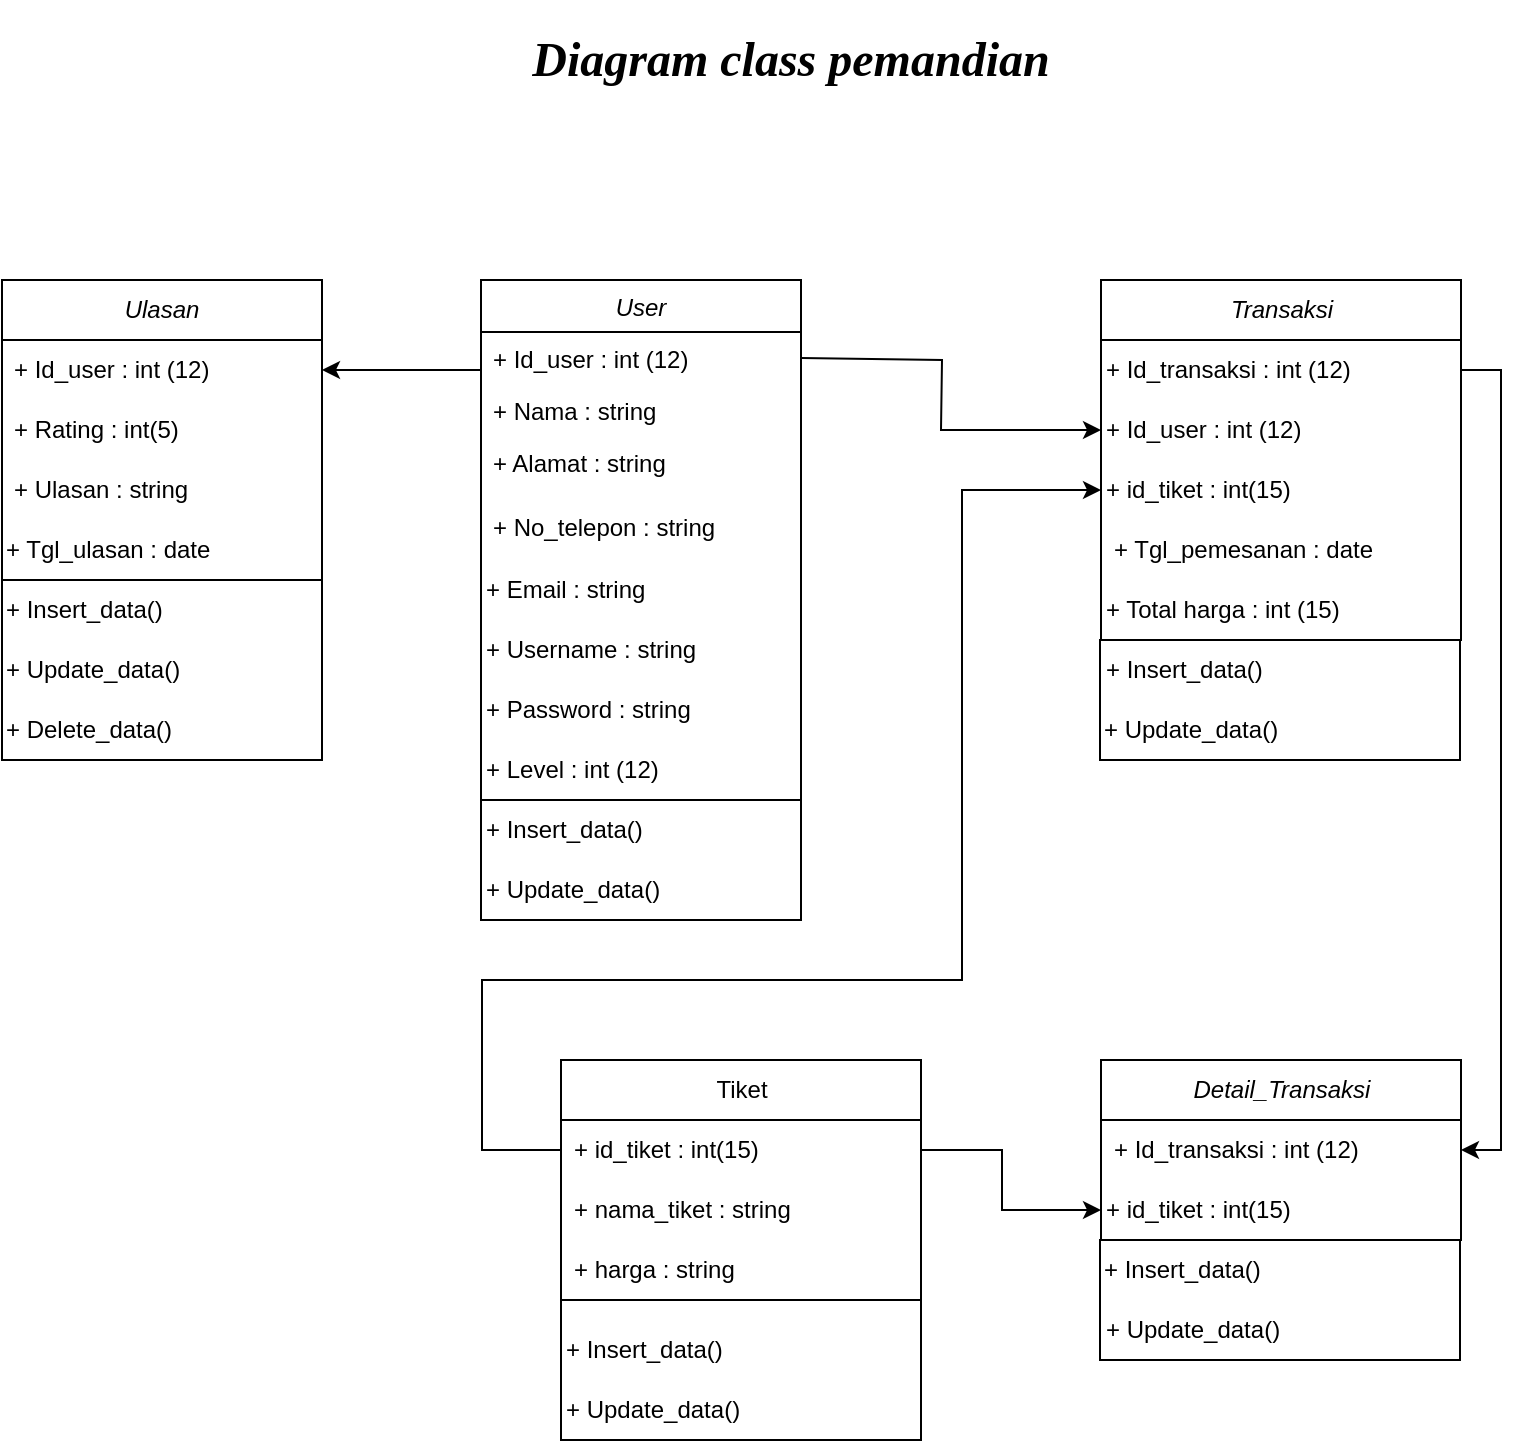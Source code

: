 <mxfile version="21.6.9" type="github">
  <diagram id="C5RBs43oDa-KdzZeNtuy" name="Page-1">
    <mxGraphModel dx="1434" dy="1965" grid="1" gridSize="10" guides="1" tooltips="1" connect="1" arrows="1" fold="1" page="1" pageScale="1" pageWidth="827" pageHeight="1169" math="0" shadow="0">
      <root>
        <mxCell id="WIyWlLk6GJQsqaUBKTNV-0" />
        <mxCell id="WIyWlLk6GJQsqaUBKTNV-1" parent="WIyWlLk6GJQsqaUBKTNV-0" />
        <mxCell id="zkfFHV4jXpPFQw0GAbJ--0" value="User" style="swimlane;fontStyle=2;align=center;verticalAlign=top;childLayout=stackLayout;horizontal=1;startSize=26;horizontalStack=0;resizeParent=1;resizeLast=0;collapsible=1;marginBottom=0;rounded=0;shadow=0;strokeWidth=1;" parent="WIyWlLk6GJQsqaUBKTNV-1" vertex="1">
          <mxGeometry x="279.5" y="130" width="160" height="260" as="geometry">
            <mxRectangle x="230" y="140" width="160" height="26" as="alternateBounds" />
          </mxGeometry>
        </mxCell>
        <mxCell id="zkfFHV4jXpPFQw0GAbJ--1" value="+ Id_user : int (12)" style="text;align=left;verticalAlign=top;spacingLeft=4;spacingRight=4;overflow=hidden;rotatable=0;points=[[0,0.5],[1,0.5]];portConstraint=eastwest;" parent="zkfFHV4jXpPFQw0GAbJ--0" vertex="1">
          <mxGeometry y="26" width="160" height="26" as="geometry" />
        </mxCell>
        <mxCell id="zkfFHV4jXpPFQw0GAbJ--2" value="+ Nama : string " style="text;align=left;verticalAlign=top;spacingLeft=4;spacingRight=4;overflow=hidden;rotatable=0;points=[[0,0.5],[1,0.5]];portConstraint=eastwest;rounded=0;shadow=0;html=0;" parent="zkfFHV4jXpPFQw0GAbJ--0" vertex="1">
          <mxGeometry y="52" width="160" height="26" as="geometry" />
        </mxCell>
        <mxCell id="zkfFHV4jXpPFQw0GAbJ--3" value="+ Alamat : string" style="text;align=left;verticalAlign=top;spacingLeft=4;spacingRight=4;overflow=hidden;rotatable=0;points=[[0,0.5],[1,0.5]];portConstraint=eastwest;rounded=0;shadow=0;html=0;" parent="zkfFHV4jXpPFQw0GAbJ--0" vertex="1">
          <mxGeometry y="78" width="160" height="32" as="geometry" />
        </mxCell>
        <mxCell id="zkfFHV4jXpPFQw0GAbJ--5" value="+ No_telepon : string" style="text;align=left;verticalAlign=top;spacingLeft=4;spacingRight=4;overflow=hidden;rotatable=0;points=[[0,0.5],[1,0.5]];portConstraint=eastwest;" parent="zkfFHV4jXpPFQw0GAbJ--0" vertex="1">
          <mxGeometry y="110" width="160" height="30" as="geometry" />
        </mxCell>
        <mxCell id="bZdzXyI9z17Q2TIN5yFZ-2" value="+ Email : string" style="text;html=1;align=left;verticalAlign=middle;resizable=0;points=[];autosize=1;strokeColor=none;fillColor=none;" parent="zkfFHV4jXpPFQw0GAbJ--0" vertex="1">
          <mxGeometry y="140" width="160" height="30" as="geometry" />
        </mxCell>
        <mxCell id="bZdzXyI9z17Q2TIN5yFZ-3" value="+ Username : string" style="text;html=1;align=left;verticalAlign=middle;resizable=0;points=[];autosize=1;strokeColor=none;fillColor=none;" parent="zkfFHV4jXpPFQw0GAbJ--0" vertex="1">
          <mxGeometry y="170" width="160" height="30" as="geometry" />
        </mxCell>
        <mxCell id="bZdzXyI9z17Q2TIN5yFZ-5" value="+ Password : string" style="text;html=1;align=left;verticalAlign=middle;resizable=0;points=[];autosize=1;strokeColor=none;fillColor=none;" parent="zkfFHV4jXpPFQw0GAbJ--0" vertex="1">
          <mxGeometry y="200" width="160" height="30" as="geometry" />
        </mxCell>
        <mxCell id="bZdzXyI9z17Q2TIN5yFZ-6" value="+ Level : int (12)" style="text;html=1;align=left;verticalAlign=middle;resizable=0;points=[];autosize=1;strokeColor=none;fillColor=none;" parent="zkfFHV4jXpPFQw0GAbJ--0" vertex="1">
          <mxGeometry y="230" width="160" height="30" as="geometry" />
        </mxCell>
        <mxCell id="bZdzXyI9z17Q2TIN5yFZ-7" value="&lt;h1&gt;Diagram class pemandian&lt;/h1&gt;" style="text;html=1;strokeColor=none;fillColor=none;spacing=5;spacingTop=-20;whiteSpace=wrap;overflow=hidden;rounded=0;fontFamily=Comic Sans MS;fontStyle=2;align=center;" parent="WIyWlLk6GJQsqaUBKTNV-1" vertex="1">
          <mxGeometry x="279" width="311" height="120" as="geometry" />
        </mxCell>
        <mxCell id="bZdzXyI9z17Q2TIN5yFZ-8" value="Transaksi" style="swimlane;fontStyle=2;childLayout=stackLayout;horizontal=1;startSize=30;horizontalStack=0;resizeParent=1;resizeParentMax=0;resizeLast=0;collapsible=1;marginBottom=0;whiteSpace=wrap;html=1;align=center;" parent="WIyWlLk6GJQsqaUBKTNV-1" vertex="1">
          <mxGeometry x="589.5" y="130" width="180" height="180" as="geometry" />
        </mxCell>
        <mxCell id="bZdzXyI9z17Q2TIN5yFZ-12" value="+ Id_transaksi : int (12)" style="text;html=1;align=left;verticalAlign=middle;resizable=0;points=[];autosize=1;strokeColor=none;fillColor=none;" parent="bZdzXyI9z17Q2TIN5yFZ-8" vertex="1">
          <mxGeometry y="30" width="180" height="30" as="geometry" />
        </mxCell>
        <mxCell id="bZdzXyI9z17Q2TIN5yFZ-14" value="+ Id_user : int (12)" style="text;html=1;strokeColor=none;fillColor=none;align=left;verticalAlign=middle;whiteSpace=wrap;rounded=0;" parent="bZdzXyI9z17Q2TIN5yFZ-8" vertex="1">
          <mxGeometry y="60" width="180" height="30" as="geometry" />
        </mxCell>
        <mxCell id="GgGR35YTeNyq6CzXl1q5-1" value="+ id_tiket : int(15)" style="text;html=1;strokeColor=none;fillColor=none;align=left;verticalAlign=middle;whiteSpace=wrap;rounded=0;" vertex="1" parent="bZdzXyI9z17Q2TIN5yFZ-8">
          <mxGeometry y="90" width="180" height="30" as="geometry" />
        </mxCell>
        <mxCell id="bZdzXyI9z17Q2TIN5yFZ-24" value="+ Tgl_pemesanan : date" style="text;strokeColor=none;fillColor=none;align=left;verticalAlign=middle;spacingLeft=4;spacingRight=4;overflow=hidden;points=[[0,0.5],[1,0.5]];portConstraint=eastwest;rotatable=0;whiteSpace=wrap;html=1;" parent="bZdzXyI9z17Q2TIN5yFZ-8" vertex="1">
          <mxGeometry y="120" width="180" height="30" as="geometry" />
        </mxCell>
        <mxCell id="bZdzXyI9z17Q2TIN5yFZ-27" value="+ Total harga : int (15)" style="text;html=1;align=left;verticalAlign=middle;resizable=0;points=[];autosize=1;strokeColor=none;fillColor=none;" parent="bZdzXyI9z17Q2TIN5yFZ-8" vertex="1">
          <mxGeometry y="150" width="180" height="30" as="geometry" />
        </mxCell>
        <mxCell id="bZdzXyI9z17Q2TIN5yFZ-21" value="" style="endArrow=classic;html=1;rounded=0;entryX=0;entryY=0.5;entryDx=0;entryDy=0;exitX=1;exitY=0.5;exitDx=0;exitDy=0;" parent="WIyWlLk6GJQsqaUBKTNV-1" source="zkfFHV4jXpPFQw0GAbJ--1" target="bZdzXyI9z17Q2TIN5yFZ-14" edge="1">
          <mxGeometry width="50" height="50" relative="1" as="geometry">
            <mxPoint x="409.5" y="250" as="sourcePoint" />
            <mxPoint x="459.5" y="200" as="targetPoint" />
            <Array as="points">
              <mxPoint x="510" y="170" />
              <mxPoint x="509.5" y="205" />
            </Array>
          </mxGeometry>
        </mxCell>
        <mxCell id="bZdzXyI9z17Q2TIN5yFZ-22" value="Detail_Transaksi" style="swimlane;fontStyle=2;childLayout=stackLayout;horizontal=1;startSize=30;horizontalStack=0;resizeParent=1;resizeParentMax=0;resizeLast=0;collapsible=1;marginBottom=0;whiteSpace=wrap;html=1;" parent="WIyWlLk6GJQsqaUBKTNV-1" vertex="1">
          <mxGeometry x="589.5" y="520" width="180" height="90" as="geometry" />
        </mxCell>
        <mxCell id="bZdzXyI9z17Q2TIN5yFZ-23" value="+ Id_transaksi : int (12)" style="text;strokeColor=none;fillColor=none;align=left;verticalAlign=middle;spacingLeft=4;spacingRight=4;overflow=hidden;points=[[0,0.5],[1,0.5]];portConstraint=eastwest;rotatable=0;whiteSpace=wrap;html=1;" parent="bZdzXyI9z17Q2TIN5yFZ-22" vertex="1">
          <mxGeometry y="30" width="180" height="30" as="geometry" />
        </mxCell>
        <mxCell id="q7G46-U3BFMLBMp6E7OQ-12" value="+ id_tiket : int(15)" style="text;html=1;strokeColor=none;fillColor=none;align=left;verticalAlign=middle;whiteSpace=wrap;rounded=0;" parent="bZdzXyI9z17Q2TIN5yFZ-22" vertex="1">
          <mxGeometry y="60" width="180" height="30" as="geometry" />
        </mxCell>
        <mxCell id="bZdzXyI9z17Q2TIN5yFZ-29" value="&lt;i&gt;Ulasan&lt;/i&gt;" style="swimlane;fontStyle=0;childLayout=stackLayout;horizontal=1;startSize=30;horizontalStack=0;resizeParent=1;resizeParentMax=0;resizeLast=0;collapsible=1;marginBottom=0;whiteSpace=wrap;html=1;align=center;" parent="WIyWlLk6GJQsqaUBKTNV-1" vertex="1">
          <mxGeometry x="40" y="130" width="160" height="150" as="geometry" />
        </mxCell>
        <mxCell id="bZdzXyI9z17Q2TIN5yFZ-30" value="+ Id_user : int (12)" style="text;strokeColor=none;fillColor=none;align=left;verticalAlign=middle;spacingLeft=4;spacingRight=4;overflow=hidden;points=[[0,0.5],[1,0.5]];portConstraint=eastwest;rotatable=0;whiteSpace=wrap;html=1;" parent="bZdzXyI9z17Q2TIN5yFZ-29" vertex="1">
          <mxGeometry y="30" width="160" height="30" as="geometry" />
        </mxCell>
        <mxCell id="bZdzXyI9z17Q2TIN5yFZ-31" value="+ Rating : int(5)" style="text;strokeColor=none;fillColor=none;align=left;verticalAlign=middle;spacingLeft=4;spacingRight=4;overflow=hidden;points=[[0,0.5],[1,0.5]];portConstraint=eastwest;rotatable=0;whiteSpace=wrap;html=1;" parent="bZdzXyI9z17Q2TIN5yFZ-29" vertex="1">
          <mxGeometry y="60" width="160" height="30" as="geometry" />
        </mxCell>
        <mxCell id="bZdzXyI9z17Q2TIN5yFZ-32" value="+ Ulasan&amp;nbsp;: string" style="text;strokeColor=none;fillColor=none;align=left;verticalAlign=middle;spacingLeft=4;spacingRight=4;overflow=hidden;points=[[0,0.5],[1,0.5]];portConstraint=eastwest;rotatable=0;whiteSpace=wrap;html=1;" parent="bZdzXyI9z17Q2TIN5yFZ-29" vertex="1">
          <mxGeometry y="90" width="160" height="30" as="geometry" />
        </mxCell>
        <mxCell id="bZdzXyI9z17Q2TIN5yFZ-33" value="+ Tgl_ulasan : date" style="text;html=1;strokeColor=none;fillColor=none;align=left;verticalAlign=middle;whiteSpace=wrap;rounded=0;" parent="bZdzXyI9z17Q2TIN5yFZ-29" vertex="1">
          <mxGeometry y="120" width="160" height="30" as="geometry" />
        </mxCell>
        <mxCell id="MHJUN0xG9CUG6Ji6Jj-p-0" value="" style="rounded=0;whiteSpace=wrap;html=1;align=left;" parent="WIyWlLk6GJQsqaUBKTNV-1" vertex="1">
          <mxGeometry x="279.5" y="390" width="160" height="60" as="geometry" />
        </mxCell>
        <mxCell id="MHJUN0xG9CUG6Ji6Jj-p-1" value="+ Insert_data()" style="text;html=1;strokeColor=none;fillColor=none;align=left;verticalAlign=middle;whiteSpace=wrap;rounded=0;" parent="WIyWlLk6GJQsqaUBKTNV-1" vertex="1">
          <mxGeometry x="279.5" y="390" width="160" height="30" as="geometry" />
        </mxCell>
        <mxCell id="MHJUN0xG9CUG6Ji6Jj-p-3" value="+ Update_data()" style="text;html=1;strokeColor=none;fillColor=none;align=left;verticalAlign=middle;whiteSpace=wrap;rounded=0;" parent="WIyWlLk6GJQsqaUBKTNV-1" vertex="1">
          <mxGeometry x="279.5" y="420" width="160" height="30" as="geometry" />
        </mxCell>
        <mxCell id="MHJUN0xG9CUG6Ji6Jj-p-4" value="" style="rounded=0;whiteSpace=wrap;html=1;" parent="WIyWlLk6GJQsqaUBKTNV-1" vertex="1">
          <mxGeometry x="40" y="280" width="160" height="90" as="geometry" />
        </mxCell>
        <mxCell id="MHJUN0xG9CUG6Ji6Jj-p-5" value="+ Insert_data()" style="text;html=1;strokeColor=none;fillColor=none;align=left;verticalAlign=middle;whiteSpace=wrap;rounded=0;" parent="WIyWlLk6GJQsqaUBKTNV-1" vertex="1">
          <mxGeometry x="40" y="280" width="160" height="30" as="geometry" />
        </mxCell>
        <mxCell id="MHJUN0xG9CUG6Ji6Jj-p-10" value="+ Update_data()" style="text;html=1;strokeColor=none;fillColor=none;align=left;verticalAlign=middle;whiteSpace=wrap;rounded=0;" parent="WIyWlLk6GJQsqaUBKTNV-1" vertex="1">
          <mxGeometry x="40" y="310" width="160" height="30" as="geometry" />
        </mxCell>
        <mxCell id="MHJUN0xG9CUG6Ji6Jj-p-11" value="+ Delete_data()" style="text;html=1;strokeColor=none;fillColor=none;align=left;verticalAlign=middle;whiteSpace=wrap;rounded=0;" parent="WIyWlLk6GJQsqaUBKTNV-1" vertex="1">
          <mxGeometry x="40" y="340" width="160" height="30" as="geometry" />
        </mxCell>
        <mxCell id="MHJUN0xG9CUG6Ji6Jj-p-12" value="" style="rounded=0;whiteSpace=wrap;html=1;" parent="WIyWlLk6GJQsqaUBKTNV-1" vertex="1">
          <mxGeometry x="589" y="610" width="180" height="60" as="geometry" />
        </mxCell>
        <mxCell id="MHJUN0xG9CUG6Ji6Jj-p-13" value="+ Insert_data()" style="text;html=1;strokeColor=none;fillColor=none;align=left;verticalAlign=middle;whiteSpace=wrap;rounded=0;" parent="WIyWlLk6GJQsqaUBKTNV-1" vertex="1">
          <mxGeometry x="589" y="610" width="180" height="30" as="geometry" />
        </mxCell>
        <mxCell id="MHJUN0xG9CUG6Ji6Jj-p-14" value="+ Update_data()" style="text;html=1;strokeColor=none;fillColor=none;align=left;verticalAlign=middle;whiteSpace=wrap;rounded=0;" parent="WIyWlLk6GJQsqaUBKTNV-1" vertex="1">
          <mxGeometry x="589.5" y="640" width="180" height="30" as="geometry" />
        </mxCell>
        <mxCell id="MHJUN0xG9CUG6Ji6Jj-p-15" value="" style="rounded=0;whiteSpace=wrap;html=1;" parent="WIyWlLk6GJQsqaUBKTNV-1" vertex="1">
          <mxGeometry x="589" y="310" width="180" height="60" as="geometry" />
        </mxCell>
        <mxCell id="MHJUN0xG9CUG6Ji6Jj-p-19" value="+ Insert_data()" style="text;html=1;strokeColor=none;fillColor=none;align=left;verticalAlign=middle;whiteSpace=wrap;rounded=0;" parent="WIyWlLk6GJQsqaUBKTNV-1" vertex="1">
          <mxGeometry x="590" y="310" width="180" height="30" as="geometry" />
        </mxCell>
        <mxCell id="MHJUN0xG9CUG6Ji6Jj-p-20" value="+ Update_data()" style="text;html=1;strokeColor=none;fillColor=none;align=left;verticalAlign=middle;whiteSpace=wrap;rounded=0;" parent="WIyWlLk6GJQsqaUBKTNV-1" vertex="1">
          <mxGeometry x="589" y="340" width="180" height="30" as="geometry" />
        </mxCell>
        <mxCell id="q7G46-U3BFMLBMp6E7OQ-0" style="edgeStyle=orthogonalEdgeStyle;rounded=0;orthogonalLoop=1;jettySize=auto;html=1;entryX=1;entryY=0.5;entryDx=0;entryDy=0;" parent="WIyWlLk6GJQsqaUBKTNV-1" source="zkfFHV4jXpPFQw0GAbJ--1" target="bZdzXyI9z17Q2TIN5yFZ-30" edge="1">
          <mxGeometry relative="1" as="geometry">
            <Array as="points">
              <mxPoint x="260" y="175" />
              <mxPoint x="260" y="175" />
            </Array>
          </mxGeometry>
        </mxCell>
        <mxCell id="q7G46-U3BFMLBMp6E7OQ-1" style="edgeStyle=orthogonalEdgeStyle;rounded=0;orthogonalLoop=1;jettySize=auto;html=1;" parent="WIyWlLk6GJQsqaUBKTNV-1" source="bZdzXyI9z17Q2TIN5yFZ-12" target="bZdzXyI9z17Q2TIN5yFZ-23" edge="1">
          <mxGeometry relative="1" as="geometry">
            <Array as="points">
              <mxPoint x="789.5" y="175" />
              <mxPoint x="789.5" y="565" />
            </Array>
          </mxGeometry>
        </mxCell>
        <mxCell id="q7G46-U3BFMLBMp6E7OQ-2" value="Tiket" style="swimlane;fontStyle=0;childLayout=stackLayout;horizontal=1;startSize=30;horizontalStack=0;resizeParent=1;resizeParentMax=0;resizeLast=0;collapsible=1;marginBottom=0;whiteSpace=wrap;html=1;" parent="WIyWlLk6GJQsqaUBKTNV-1" vertex="1">
          <mxGeometry x="319.5" y="520" width="180" height="120" as="geometry" />
        </mxCell>
        <mxCell id="q7G46-U3BFMLBMp6E7OQ-3" value="+ id_tiket : int(15)" style="text;strokeColor=none;fillColor=none;align=left;verticalAlign=middle;spacingLeft=4;spacingRight=4;overflow=hidden;points=[[0,0.5],[1,0.5]];portConstraint=eastwest;rotatable=0;whiteSpace=wrap;html=1;" parent="q7G46-U3BFMLBMp6E7OQ-2" vertex="1">
          <mxGeometry y="30" width="180" height="30" as="geometry" />
        </mxCell>
        <mxCell id="q7G46-U3BFMLBMp6E7OQ-4" value="+ nama_tiket : string" style="text;strokeColor=none;fillColor=none;align=left;verticalAlign=middle;spacingLeft=4;spacingRight=4;overflow=hidden;points=[[0,0.5],[1,0.5]];portConstraint=eastwest;rotatable=0;whiteSpace=wrap;html=1;" parent="q7G46-U3BFMLBMp6E7OQ-2" vertex="1">
          <mxGeometry y="60" width="180" height="30" as="geometry" />
        </mxCell>
        <mxCell id="q7G46-U3BFMLBMp6E7OQ-5" value="+ harga : string" style="text;strokeColor=none;fillColor=none;align=left;verticalAlign=middle;spacingLeft=4;spacingRight=4;overflow=hidden;points=[[0,0.5],[1,0.5]];portConstraint=eastwest;rotatable=0;whiteSpace=wrap;html=1;" parent="q7G46-U3BFMLBMp6E7OQ-2" vertex="1">
          <mxGeometry y="90" width="180" height="30" as="geometry" />
        </mxCell>
        <mxCell id="q7G46-U3BFMLBMp6E7OQ-8" value="" style="rounded=0;whiteSpace=wrap;html=1;" parent="WIyWlLk6GJQsqaUBKTNV-1" vertex="1">
          <mxGeometry x="319.5" y="640" width="180" height="70" as="geometry" />
        </mxCell>
        <mxCell id="q7G46-U3BFMLBMp6E7OQ-9" value="+ Insert_data()" style="text;html=1;strokeColor=none;fillColor=none;align=left;verticalAlign=middle;whiteSpace=wrap;rounded=0;" parent="WIyWlLk6GJQsqaUBKTNV-1" vertex="1">
          <mxGeometry x="319.5" y="650" width="180" height="30" as="geometry" />
        </mxCell>
        <mxCell id="q7G46-U3BFMLBMp6E7OQ-10" value="+ Update_data()" style="text;html=1;strokeColor=none;fillColor=none;align=left;verticalAlign=middle;whiteSpace=wrap;rounded=0;" parent="WIyWlLk6GJQsqaUBKTNV-1" vertex="1">
          <mxGeometry x="319.5" y="680" width="180" height="30" as="geometry" />
        </mxCell>
        <mxCell id="q7G46-U3BFMLBMp6E7OQ-14" value="" style="endArrow=classic;html=1;rounded=0;entryX=0;entryY=0.5;entryDx=0;entryDy=0;exitX=1;exitY=0.5;exitDx=0;exitDy=0;" parent="WIyWlLk6GJQsqaUBKTNV-1" source="q7G46-U3BFMLBMp6E7OQ-3" target="q7G46-U3BFMLBMp6E7OQ-12" edge="1">
          <mxGeometry width="50" height="50" relative="1" as="geometry">
            <mxPoint x="429.5" y="510" as="sourcePoint" />
            <mxPoint x="479.5" y="460" as="targetPoint" />
            <Array as="points">
              <mxPoint x="540" y="565" />
              <mxPoint x="540" y="595" />
            </Array>
          </mxGeometry>
        </mxCell>
        <mxCell id="GgGR35YTeNyq6CzXl1q5-3" value="" style="endArrow=classic;html=1;rounded=0;exitX=0;exitY=0.5;exitDx=0;exitDy=0;entryX=0;entryY=0.5;entryDx=0;entryDy=0;" edge="1" parent="WIyWlLk6GJQsqaUBKTNV-1" source="q7G46-U3BFMLBMp6E7OQ-3" target="GgGR35YTeNyq6CzXl1q5-1">
          <mxGeometry width="50" height="50" relative="1" as="geometry">
            <mxPoint x="230" y="380" as="sourcePoint" />
            <mxPoint x="280" y="330" as="targetPoint" />
            <Array as="points">
              <mxPoint x="280" y="565" />
              <mxPoint x="280" y="520" />
              <mxPoint x="280" y="480" />
              <mxPoint x="520" y="480" />
              <mxPoint x="520" y="235" />
            </Array>
          </mxGeometry>
        </mxCell>
      </root>
    </mxGraphModel>
  </diagram>
</mxfile>
